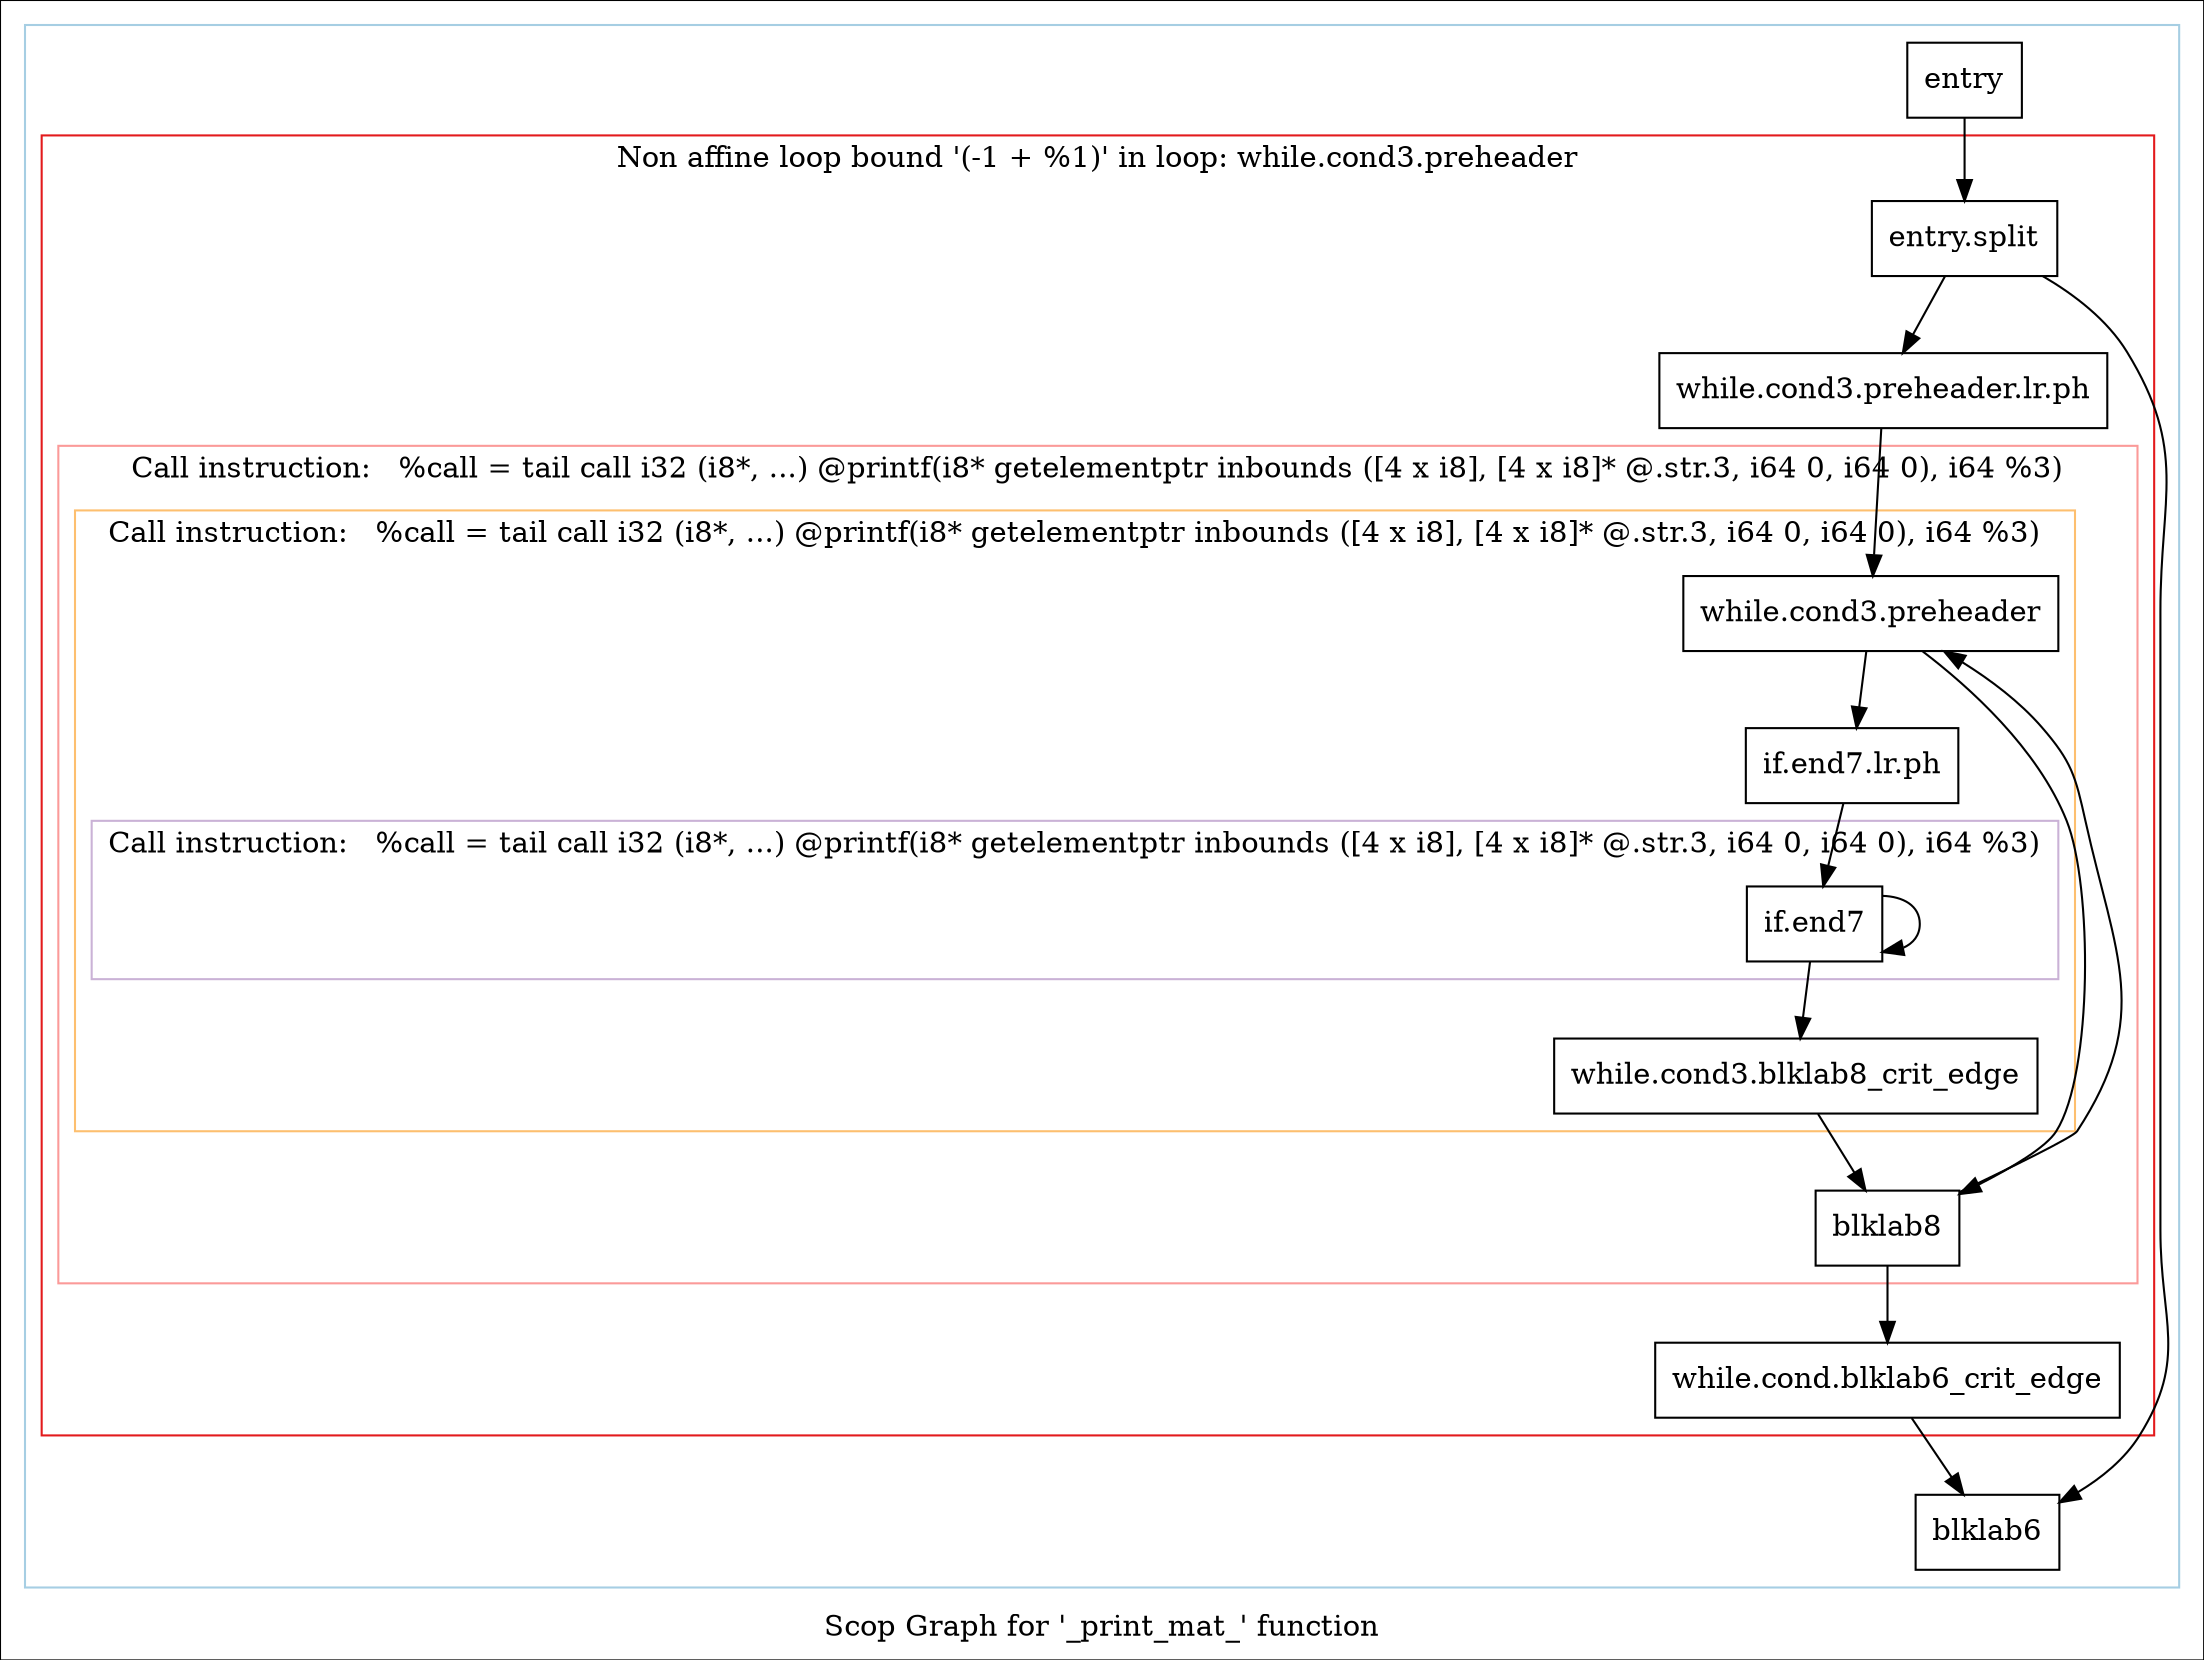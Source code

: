 digraph "Scop Graph for '_print_mat_' function" {
	label="Scop Graph for '_print_mat_' function";

	Node0xb8b7ee0 [shape=record,label="{entry}"];
	Node0xb8b7ee0 -> Node0xb89cfd0;
	Node0xb89cfd0 [shape=record,label="{entry.split}"];
	Node0xb89cfd0 -> Node0xb881720;
	Node0xb89cfd0 -> Node0xb8bf120;
	Node0xb881720 [shape=record,label="{while.cond3.preheader.lr.ph}"];
	Node0xb881720 -> Node0xb979480;
	Node0xb979480 [shape=record,label="{while.cond3.preheader}"];
	Node0xb979480 -> Node0xb8dbbf0;
	Node0xb979480 -> Node0xb88d3d0;
	Node0xb8dbbf0 [shape=record,label="{if.end7.lr.ph}"];
	Node0xb8dbbf0 -> Node0xb8ac920;
	Node0xb8ac920 [shape=record,label="{if.end7}"];
	Node0xb8ac920 -> Node0xb8ac920[constraint=false];
	Node0xb8ac920 -> Node0xb8e2850;
	Node0xb8e2850 [shape=record,label="{while.cond3.blklab8_crit_edge}"];
	Node0xb8e2850 -> Node0xb88d3d0;
	Node0xb88d3d0 [shape=record,label="{blklab8}"];
	Node0xb88d3d0 -> Node0xb979480[constraint=false];
	Node0xb88d3d0 -> Node0xb773bf0;
	Node0xb773bf0 [shape=record,label="{while.cond.blklab6_crit_edge}"];
	Node0xb773bf0 -> Node0xb8bf120;
	Node0xb8bf120 [shape=record,label="{blklab6}"];
	colorscheme = "paired12"
        subgraph cluster_0xb8e58f0 {
          label = "";
          style = solid;
          color = 1
          subgraph cluster_0xb8e6270 {
            label = "Non affine loop bound '(-1 + %1)' in loop: while.cond3.preheader";
            style = solid;
            color = 6
            subgraph cluster_0xb8979d0 {
              label = "Call instruction:   %call = tail call i32 (i8*, ...) @printf(i8* getelementptr inbounds ([4 x i8], [4 x i8]* @.str.3, i64 0, i64 0), i64 %3)";
              style = solid;
              color = 5
              subgraph cluster_0xb8db410 {
                label = "Call instruction:   %call = tail call i32 (i8*, ...) @printf(i8* getelementptr inbounds ([4 x i8], [4 x i8]* @.str.3, i64 0, i64 0), i64 %3)";
                style = solid;
                color = 7
                subgraph cluster_0xb8bd240 {
                  label = "Call instruction:   %call = tail call i32 (i8*, ...) @printf(i8* getelementptr inbounds ([4 x i8], [4 x i8]* @.str.3, i64 0, i64 0), i64 %3)";
                  style = solid;
                  color = 9
                  Node0xb8ac920;
                }
                Node0xb979480;
                Node0xb8dbbf0;
                Node0xb8e2850;
              }
              Node0xb88d3d0;
            }
            Node0xb89cfd0;
            Node0xb881720;
            Node0xb773bf0;
          }
          Node0xb8b7ee0;
          Node0xb8bf120;
        }
}
